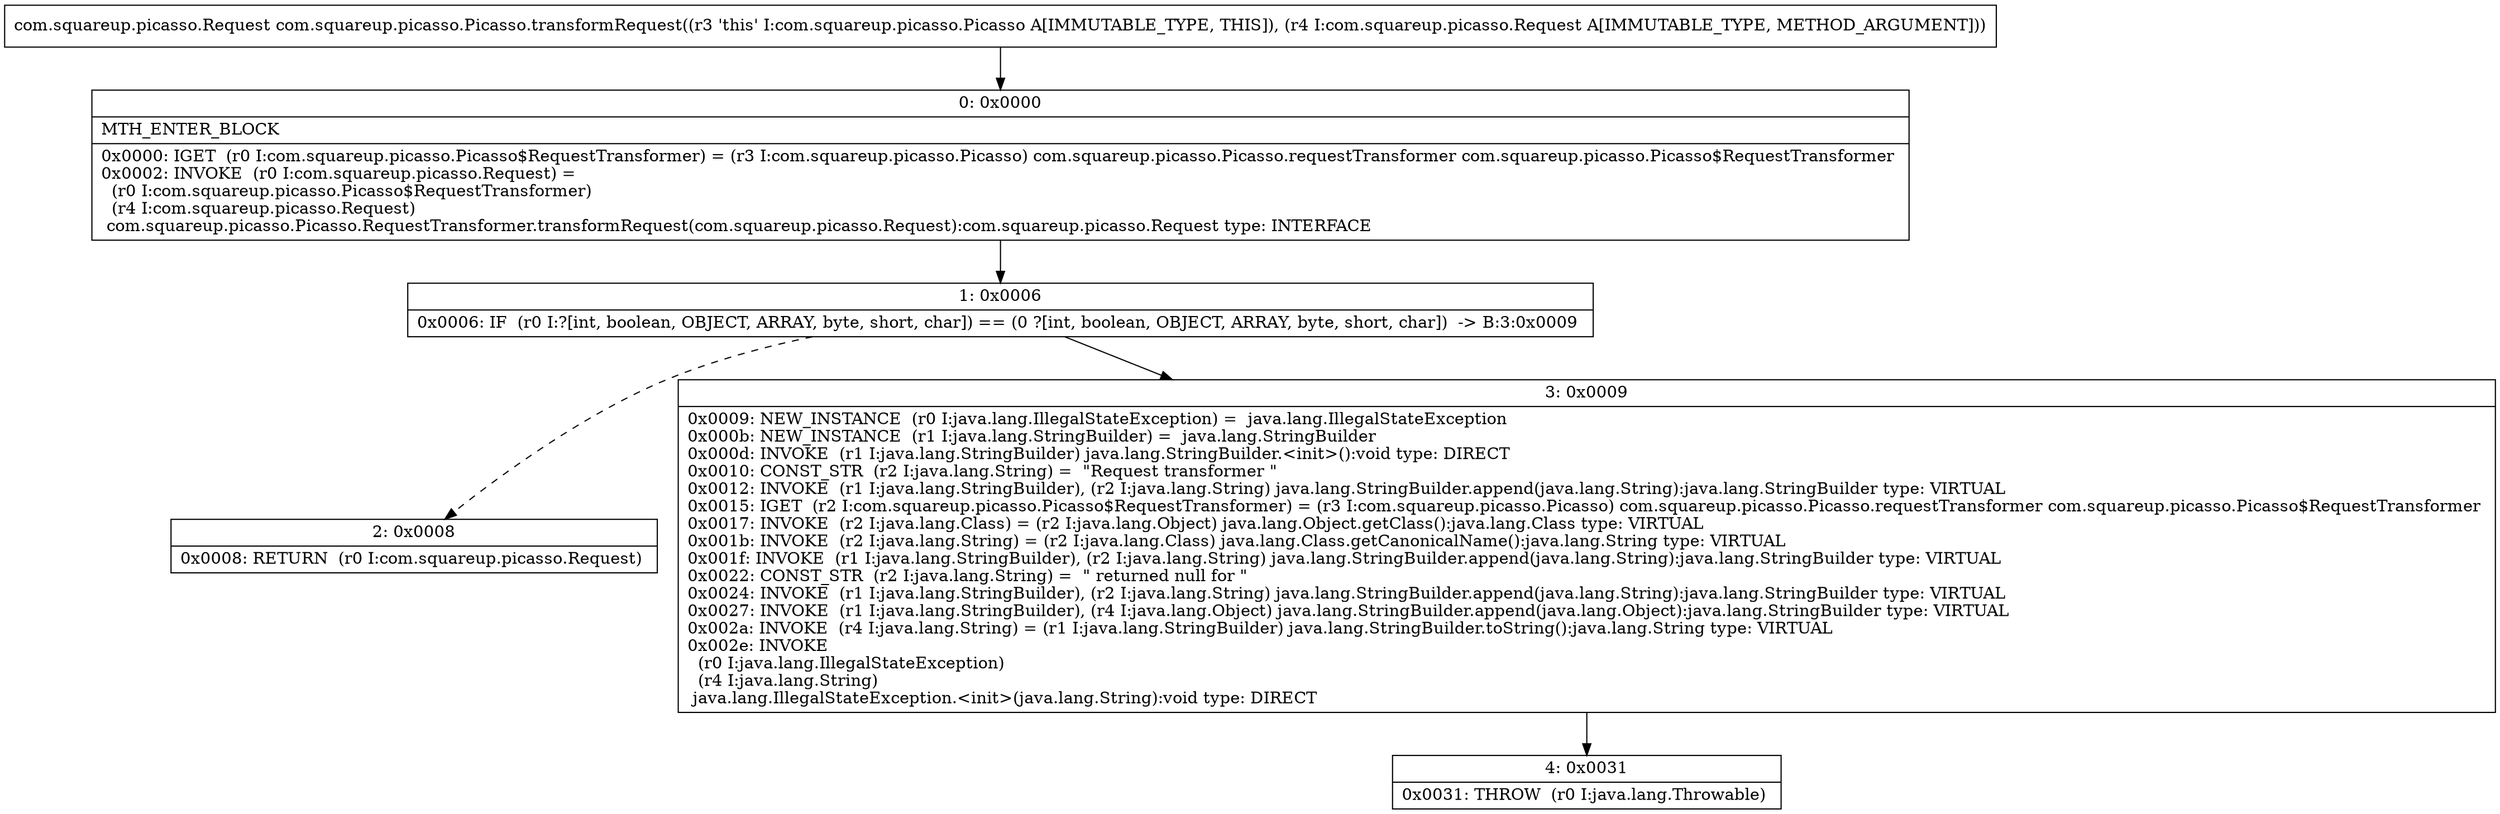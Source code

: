 digraph "CFG forcom.squareup.picasso.Picasso.transformRequest(Lcom\/squareup\/picasso\/Request;)Lcom\/squareup\/picasso\/Request;" {
Node_0 [shape=record,label="{0\:\ 0x0000|MTH_ENTER_BLOCK\l|0x0000: IGET  (r0 I:com.squareup.picasso.Picasso$RequestTransformer) = (r3 I:com.squareup.picasso.Picasso) com.squareup.picasso.Picasso.requestTransformer com.squareup.picasso.Picasso$RequestTransformer \l0x0002: INVOKE  (r0 I:com.squareup.picasso.Request) = \l  (r0 I:com.squareup.picasso.Picasso$RequestTransformer)\l  (r4 I:com.squareup.picasso.Request)\l com.squareup.picasso.Picasso.RequestTransformer.transformRequest(com.squareup.picasso.Request):com.squareup.picasso.Request type: INTERFACE \l}"];
Node_1 [shape=record,label="{1\:\ 0x0006|0x0006: IF  (r0 I:?[int, boolean, OBJECT, ARRAY, byte, short, char]) == (0 ?[int, boolean, OBJECT, ARRAY, byte, short, char])  \-\> B:3:0x0009 \l}"];
Node_2 [shape=record,label="{2\:\ 0x0008|0x0008: RETURN  (r0 I:com.squareup.picasso.Request) \l}"];
Node_3 [shape=record,label="{3\:\ 0x0009|0x0009: NEW_INSTANCE  (r0 I:java.lang.IllegalStateException) =  java.lang.IllegalStateException \l0x000b: NEW_INSTANCE  (r1 I:java.lang.StringBuilder) =  java.lang.StringBuilder \l0x000d: INVOKE  (r1 I:java.lang.StringBuilder) java.lang.StringBuilder.\<init\>():void type: DIRECT \l0x0010: CONST_STR  (r2 I:java.lang.String) =  \"Request transformer \" \l0x0012: INVOKE  (r1 I:java.lang.StringBuilder), (r2 I:java.lang.String) java.lang.StringBuilder.append(java.lang.String):java.lang.StringBuilder type: VIRTUAL \l0x0015: IGET  (r2 I:com.squareup.picasso.Picasso$RequestTransformer) = (r3 I:com.squareup.picasso.Picasso) com.squareup.picasso.Picasso.requestTransformer com.squareup.picasso.Picasso$RequestTransformer \l0x0017: INVOKE  (r2 I:java.lang.Class) = (r2 I:java.lang.Object) java.lang.Object.getClass():java.lang.Class type: VIRTUAL \l0x001b: INVOKE  (r2 I:java.lang.String) = (r2 I:java.lang.Class) java.lang.Class.getCanonicalName():java.lang.String type: VIRTUAL \l0x001f: INVOKE  (r1 I:java.lang.StringBuilder), (r2 I:java.lang.String) java.lang.StringBuilder.append(java.lang.String):java.lang.StringBuilder type: VIRTUAL \l0x0022: CONST_STR  (r2 I:java.lang.String) =  \" returned null for \" \l0x0024: INVOKE  (r1 I:java.lang.StringBuilder), (r2 I:java.lang.String) java.lang.StringBuilder.append(java.lang.String):java.lang.StringBuilder type: VIRTUAL \l0x0027: INVOKE  (r1 I:java.lang.StringBuilder), (r4 I:java.lang.Object) java.lang.StringBuilder.append(java.lang.Object):java.lang.StringBuilder type: VIRTUAL \l0x002a: INVOKE  (r4 I:java.lang.String) = (r1 I:java.lang.StringBuilder) java.lang.StringBuilder.toString():java.lang.String type: VIRTUAL \l0x002e: INVOKE  \l  (r0 I:java.lang.IllegalStateException)\l  (r4 I:java.lang.String)\l java.lang.IllegalStateException.\<init\>(java.lang.String):void type: DIRECT \l}"];
Node_4 [shape=record,label="{4\:\ 0x0031|0x0031: THROW  (r0 I:java.lang.Throwable) \l}"];
MethodNode[shape=record,label="{com.squareup.picasso.Request com.squareup.picasso.Picasso.transformRequest((r3 'this' I:com.squareup.picasso.Picasso A[IMMUTABLE_TYPE, THIS]), (r4 I:com.squareup.picasso.Request A[IMMUTABLE_TYPE, METHOD_ARGUMENT])) }"];
MethodNode -> Node_0;
Node_0 -> Node_1;
Node_1 -> Node_2[style=dashed];
Node_1 -> Node_3;
Node_3 -> Node_4;
}

